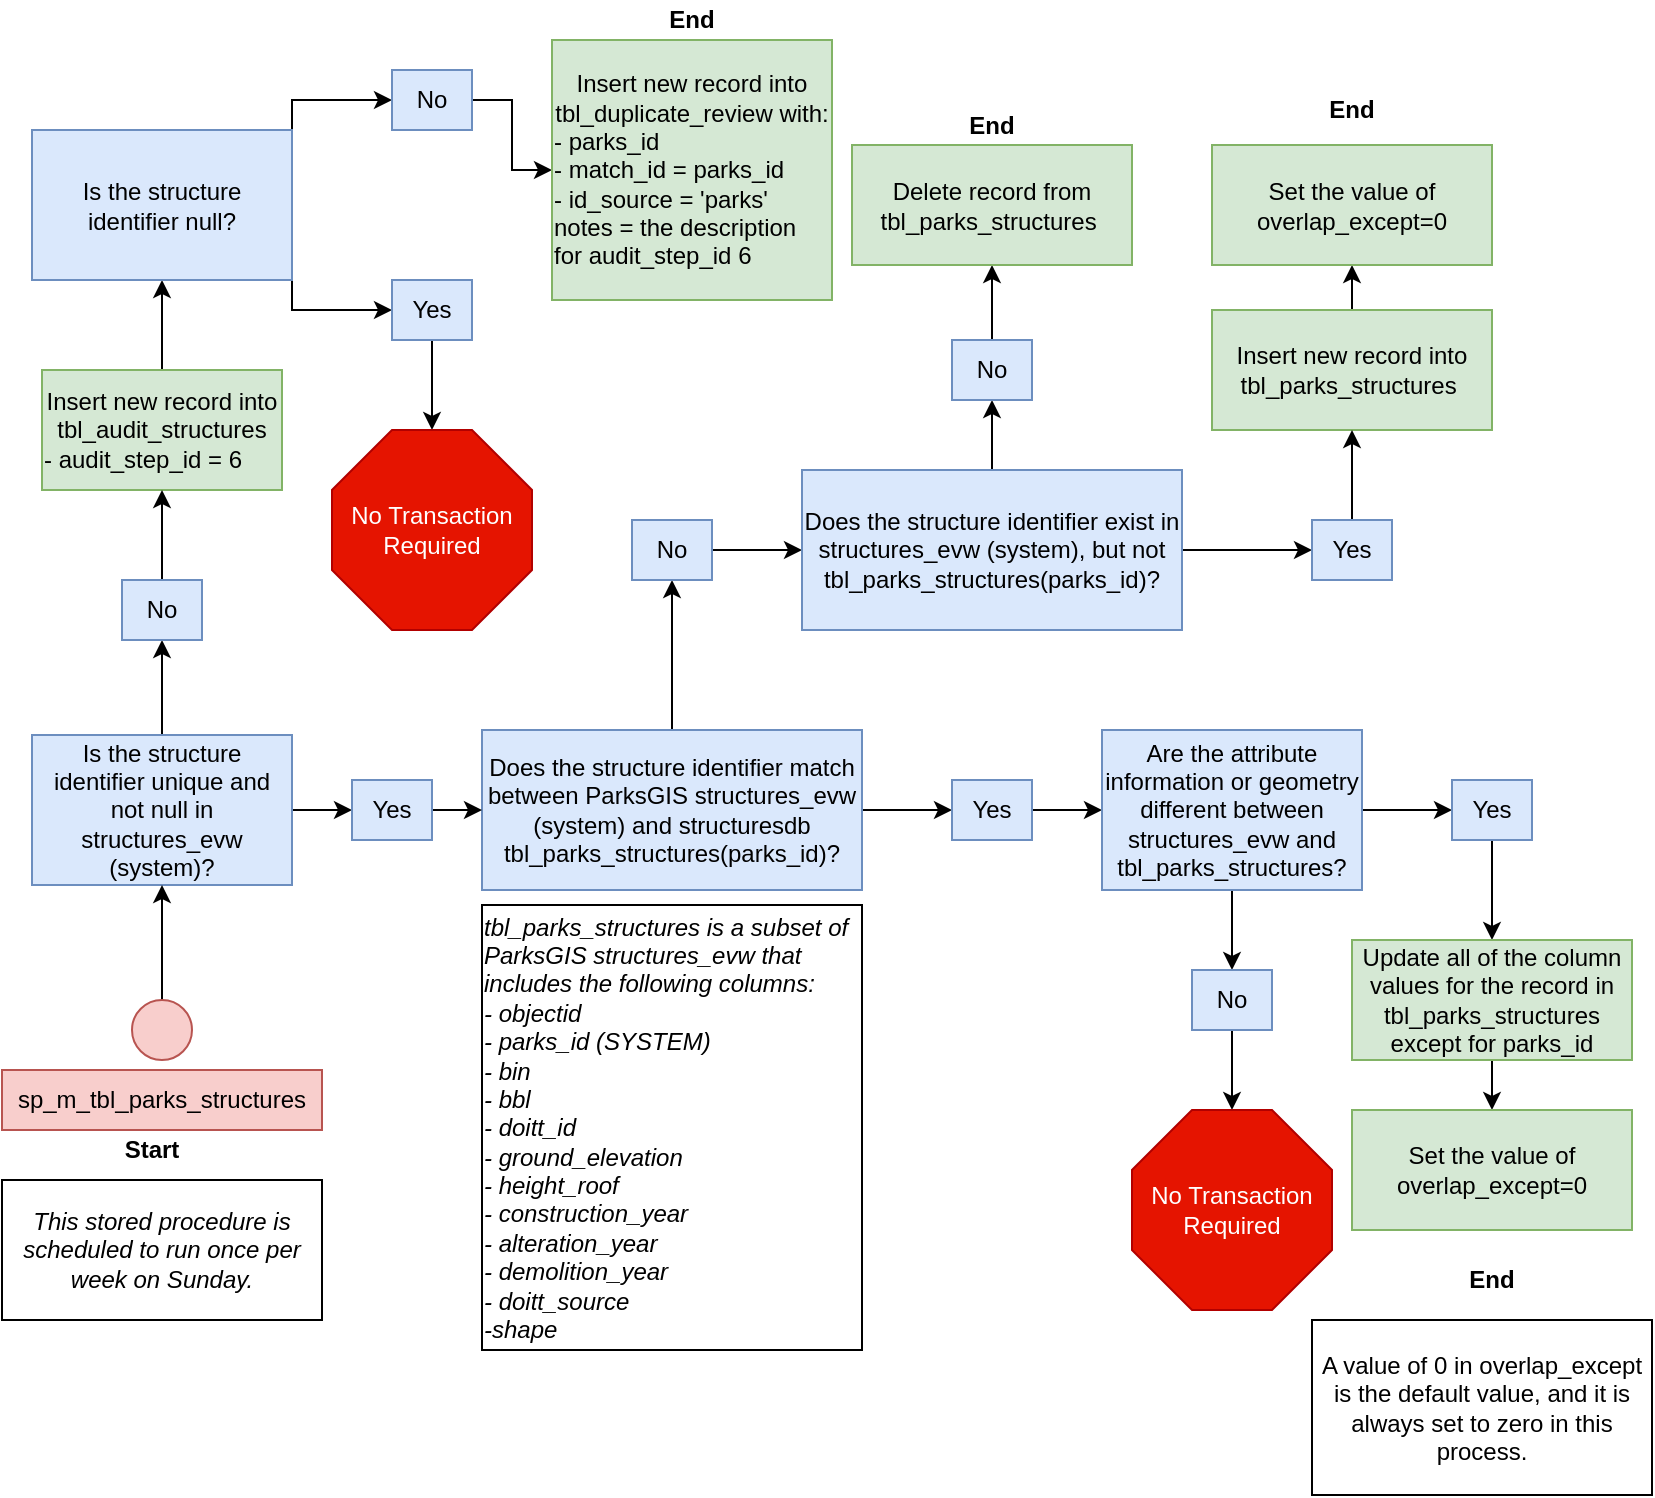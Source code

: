 <mxfile version="13.6.2" type="github">
  <diagram id="_IFJutEF3Iz8n2r1wNuO" name="Page-1">
    <mxGraphModel dx="1426" dy="900" grid="1" gridSize="10" guides="1" tooltips="1" connect="1" arrows="1" fold="1" page="1" pageScale="1" pageWidth="850" pageHeight="1100" math="0" shadow="0">
      <root>
        <mxCell id="0" />
        <mxCell id="1" parent="0" />
        <mxCell id="CAYcls5t_juTczSQUHOq-6" style="edgeStyle=orthogonalEdgeStyle;rounded=0;orthogonalLoop=1;jettySize=auto;html=1;exitX=1;exitY=0.5;exitDx=0;exitDy=0;entryX=0;entryY=0.5;entryDx=0;entryDy=0;" parent="1" source="CAYcls5t_juTczSQUHOq-1" target="CAYcls5t_juTczSQUHOq-2" edge="1">
          <mxGeometry relative="1" as="geometry" />
        </mxCell>
        <mxCell id="RLk4m4bCmAAvBb6-imuW-4" style="edgeStyle=orthogonalEdgeStyle;rounded=0;orthogonalLoop=1;jettySize=auto;html=1;exitX=0.5;exitY=0;exitDx=0;exitDy=0;entryX=0.5;entryY=1;entryDx=0;entryDy=0;" parent="1" source="CAYcls5t_juTczSQUHOq-1" target="CAYcls5t_juTczSQUHOq-3" edge="1">
          <mxGeometry relative="1" as="geometry" />
        </mxCell>
        <mxCell id="CAYcls5t_juTczSQUHOq-1" value="Does the structure identifier match between ParksGIS structures_evw (system) and structuresdb tbl_parks_structures(parks_id)?" style="rounded=0;whiteSpace=wrap;html=1;fillColor=#dae8fc;strokeColor=#6c8ebf;" parent="1" vertex="1">
          <mxGeometry x="250" y="375" width="190" height="80" as="geometry" />
        </mxCell>
        <mxCell id="CAYcls5t_juTczSQUHOq-7" style="edgeStyle=orthogonalEdgeStyle;rounded=0;orthogonalLoop=1;jettySize=auto;html=1;exitX=1;exitY=0.5;exitDx=0;exitDy=0;" parent="1" source="CAYcls5t_juTczSQUHOq-2" target="CAYcls5t_juTczSQUHOq-4" edge="1">
          <mxGeometry relative="1" as="geometry" />
        </mxCell>
        <mxCell id="CAYcls5t_juTczSQUHOq-2" value="Yes" style="rounded=0;whiteSpace=wrap;html=1;fillColor=#dae8fc;strokeColor=#6c8ebf;" parent="1" vertex="1">
          <mxGeometry x="485" y="400" width="40" height="30" as="geometry" />
        </mxCell>
        <mxCell id="RLk4m4bCmAAvBb6-imuW-5" style="edgeStyle=orthogonalEdgeStyle;rounded=0;orthogonalLoop=1;jettySize=auto;html=1;exitX=1;exitY=0.5;exitDx=0;exitDy=0;entryX=0;entryY=0.5;entryDx=0;entryDy=0;" parent="1" source="CAYcls5t_juTczSQUHOq-3" target="3YFnWvvlwwLfX2JDb95H-12" edge="1">
          <mxGeometry relative="1" as="geometry" />
        </mxCell>
        <mxCell id="CAYcls5t_juTczSQUHOq-3" value="No" style="rounded=0;whiteSpace=wrap;html=1;fillColor=#dae8fc;strokeColor=#6c8ebf;" parent="1" vertex="1">
          <mxGeometry x="325" y="270" width="40" height="30" as="geometry" />
        </mxCell>
        <mxCell id="CAYcls5t_juTczSQUHOq-8" style="edgeStyle=orthogonalEdgeStyle;rounded=0;orthogonalLoop=1;jettySize=auto;html=1;exitX=1;exitY=0.5;exitDx=0;exitDy=0;entryX=0;entryY=0.5;entryDx=0;entryDy=0;" parent="1" source="CAYcls5t_juTczSQUHOq-4" target="CAYcls5t_juTczSQUHOq-5" edge="1">
          <mxGeometry relative="1" as="geometry" />
        </mxCell>
        <mxCell id="CAYcls5t_juTczSQUHOq-10" style="edgeStyle=orthogonalEdgeStyle;rounded=0;orthogonalLoop=1;jettySize=auto;html=1;exitX=0.5;exitY=1;exitDx=0;exitDy=0;entryX=0.5;entryY=0;entryDx=0;entryDy=0;" parent="1" source="CAYcls5t_juTczSQUHOq-4" target="CAYcls5t_juTczSQUHOq-9" edge="1">
          <mxGeometry relative="1" as="geometry" />
        </mxCell>
        <mxCell id="CAYcls5t_juTczSQUHOq-4" value="Are the attribute information or geometry different between structures_evw and tbl_parks_structures?" style="rounded=0;whiteSpace=wrap;html=1;fillColor=#dae8fc;strokeColor=#6c8ebf;" parent="1" vertex="1">
          <mxGeometry x="560" y="375" width="130" height="80" as="geometry" />
        </mxCell>
        <mxCell id="RLk4m4bCmAAvBb6-imuW-32" style="edgeStyle=orthogonalEdgeStyle;rounded=0;orthogonalLoop=1;jettySize=auto;html=1;exitX=0.5;exitY=1;exitDx=0;exitDy=0;entryX=0.5;entryY=0;entryDx=0;entryDy=0;" parent="1" source="CAYcls5t_juTczSQUHOq-5" target="3YFnWvvlwwLfX2JDb95H-9" edge="1">
          <mxGeometry relative="1" as="geometry" />
        </mxCell>
        <mxCell id="CAYcls5t_juTczSQUHOq-5" value="Yes" style="rounded=0;whiteSpace=wrap;html=1;fillColor=#dae8fc;strokeColor=#6c8ebf;" parent="1" vertex="1">
          <mxGeometry x="735" y="400" width="40" height="30" as="geometry" />
        </mxCell>
        <mxCell id="CAYcls5t_juTczSQUHOq-13" style="edgeStyle=orthogonalEdgeStyle;rounded=0;orthogonalLoop=1;jettySize=auto;html=1;exitX=0.5;exitY=1;exitDx=0;exitDy=0;entryX=0.5;entryY=0;entryDx=0;entryDy=0;entryPerimeter=0;" parent="1" source="CAYcls5t_juTczSQUHOq-9" target="CAYcls5t_juTczSQUHOq-12" edge="1">
          <mxGeometry relative="1" as="geometry" />
        </mxCell>
        <mxCell id="CAYcls5t_juTczSQUHOq-9" value="No" style="rounded=0;whiteSpace=wrap;html=1;fillColor=#dae8fc;strokeColor=#6c8ebf;" parent="1" vertex="1">
          <mxGeometry x="605" y="495" width="40" height="30" as="geometry" />
        </mxCell>
        <mxCell id="CAYcls5t_juTczSQUHOq-12" value="No Transaction Required" style="whiteSpace=wrap;html=1;shape=mxgraph.basic.octagon2;align=center;verticalAlign=middle;dx=15;fillColor=#e51400;strokeColor=#B20000;fontColor=#ffffff;" parent="1" vertex="1">
          <mxGeometry x="575" y="565" width="100" height="100" as="geometry" />
        </mxCell>
        <mxCell id="3YFnWvvlwwLfX2JDb95H-1" value="&lt;div style=&quot;text-align: left&quot;&gt;&lt;i&gt;tbl_parks_structures is a subset of ParksGIS structures_evw that includes the following columns:&lt;/i&gt;&lt;/div&gt;&lt;div style=&quot;text-align: left&quot;&gt;&lt;i&gt;- objectid&lt;/i&gt;&lt;/div&gt;&lt;i&gt;&lt;div style=&quot;text-align: left&quot;&gt;&lt;i&gt;- parks_id (SYSTEM)&lt;/i&gt;&lt;/div&gt;&lt;div style=&quot;text-align: left&quot;&gt;&lt;i&gt;- bin&lt;/i&gt;&lt;/div&gt;&lt;div style=&quot;text-align: left&quot;&gt;&lt;i&gt;- bbl&lt;/i&gt;&lt;/div&gt;&lt;div style=&quot;text-align: left&quot;&gt;&lt;i&gt;- doitt_id&lt;/i&gt;&lt;/div&gt;&lt;div style=&quot;text-align: left&quot;&gt;&lt;i&gt;- ground_elevation&lt;/i&gt;&lt;/div&gt;&lt;div style=&quot;text-align: left&quot;&gt;&lt;i&gt;- height_roof&lt;/i&gt;&lt;/div&gt;&lt;div style=&quot;text-align: left&quot;&gt;&lt;i&gt;- construction_year&lt;/i&gt;&lt;/div&gt;&lt;div style=&quot;text-align: left&quot;&gt;&lt;i&gt;- alteration_year&lt;/i&gt;&lt;/div&gt;&lt;div style=&quot;text-align: left&quot;&gt;&lt;i&gt;- demolition_year&lt;/i&gt;&lt;/div&gt;&lt;div style=&quot;text-align: left&quot;&gt;&lt;i&gt;- doitt_source&lt;/i&gt;&lt;/div&gt;&lt;div style=&quot;text-align: left&quot;&gt;&lt;i&gt;-shape&lt;/i&gt;&lt;/div&gt;&lt;/i&gt;" style="rounded=0;whiteSpace=wrap;html=1;" parent="1" vertex="1">
          <mxGeometry x="250" y="462.5" width="190" height="222.5" as="geometry" />
        </mxCell>
        <mxCell id="NmpcUrzfhNVtC9lBIHYX-7" value="" style="edgeStyle=orthogonalEdgeStyle;rounded=0;orthogonalLoop=1;jettySize=auto;html=1;" edge="1" parent="1" source="3YFnWvvlwwLfX2JDb95H-9" target="NmpcUrzfhNVtC9lBIHYX-6">
          <mxGeometry relative="1" as="geometry" />
        </mxCell>
        <mxCell id="3YFnWvvlwwLfX2JDb95H-9" value="Update all of the column values for the record in tbl_parks_structures except for parks_id" style="rounded=0;whiteSpace=wrap;html=1;fillColor=#d5e8d4;strokeColor=#82b366;" parent="1" vertex="1">
          <mxGeometry x="685" y="480" width="140" height="60" as="geometry" />
        </mxCell>
        <mxCell id="RLk4m4bCmAAvBb6-imuW-6" style="edgeStyle=orthogonalEdgeStyle;rounded=0;orthogonalLoop=1;jettySize=auto;html=1;exitX=0.5;exitY=0;exitDx=0;exitDy=0;entryX=0.5;entryY=1;entryDx=0;entryDy=0;" parent="1" source="3YFnWvvlwwLfX2JDb95H-12" target="3YFnWvvlwwLfX2JDb95H-25" edge="1">
          <mxGeometry relative="1" as="geometry" />
        </mxCell>
        <mxCell id="RLk4m4bCmAAvBb6-imuW-17" style="edgeStyle=orthogonalEdgeStyle;rounded=0;orthogonalLoop=1;jettySize=auto;html=1;exitX=1;exitY=0.5;exitDx=0;exitDy=0;entryX=0;entryY=0.5;entryDx=0;entryDy=0;" parent="1" source="3YFnWvvlwwLfX2JDb95H-12" target="RLk4m4bCmAAvBb6-imuW-13" edge="1">
          <mxGeometry relative="1" as="geometry" />
        </mxCell>
        <mxCell id="3YFnWvvlwwLfX2JDb95H-12" value="Does the structure identifier exist in structures_evw (system), but not tbl_parks_structures(parks_id)?" style="rounded=0;whiteSpace=wrap;html=1;fillColor=#dae8fc;strokeColor=#6c8ebf;" parent="1" vertex="1">
          <mxGeometry x="410" y="245" width="190" height="80" as="geometry" />
        </mxCell>
        <mxCell id="RLk4m4bCmAAvBb6-imuW-7" style="edgeStyle=orthogonalEdgeStyle;rounded=0;orthogonalLoop=1;jettySize=auto;html=1;exitX=0.5;exitY=0;exitDx=0;exitDy=0;entryX=0.5;entryY=1;entryDx=0;entryDy=0;" parent="1" source="3YFnWvvlwwLfX2JDb95H-25" target="3YFnWvvlwwLfX2JDb95H-30" edge="1">
          <mxGeometry relative="1" as="geometry" />
        </mxCell>
        <mxCell id="3YFnWvvlwwLfX2JDb95H-25" value="No" style="rounded=0;whiteSpace=wrap;html=1;fillColor=#dae8fc;strokeColor=#6c8ebf;" parent="1" vertex="1">
          <mxGeometry x="485" y="180" width="40" height="30" as="geometry" />
        </mxCell>
        <mxCell id="3YFnWvvlwwLfX2JDb95H-30" value="Delete record from tbl_parks_structures&amp;nbsp;" style="rounded=0;whiteSpace=wrap;html=1;fillColor=#d5e8d4;strokeColor=#82b366;" parent="1" vertex="1">
          <mxGeometry x="435" y="82.5" width="140" height="60" as="geometry" />
        </mxCell>
        <mxCell id="NmpcUrzfhNVtC9lBIHYX-5" value="" style="edgeStyle=orthogonalEdgeStyle;rounded=0;orthogonalLoop=1;jettySize=auto;html=1;" edge="1" parent="1" source="RLk4m4bCmAAvBb6-imuW-8" target="NmpcUrzfhNVtC9lBIHYX-2">
          <mxGeometry relative="1" as="geometry" />
        </mxCell>
        <mxCell id="RLk4m4bCmAAvBb6-imuW-8" value="Insert new record into tbl_parks_structures&amp;nbsp;" style="rounded=0;whiteSpace=wrap;html=1;fillColor=#d5e8d4;strokeColor=#82b366;" parent="1" vertex="1">
          <mxGeometry x="615" y="165" width="140" height="60" as="geometry" />
        </mxCell>
        <mxCell id="RLk4m4bCmAAvBb6-imuW-31" style="edgeStyle=orthogonalEdgeStyle;rounded=0;orthogonalLoop=1;jettySize=auto;html=1;exitX=0.5;exitY=0;exitDx=0;exitDy=0;" parent="1" source="RLk4m4bCmAAvBb6-imuW-13" target="RLk4m4bCmAAvBb6-imuW-8" edge="1">
          <mxGeometry relative="1" as="geometry" />
        </mxCell>
        <mxCell id="RLk4m4bCmAAvBb6-imuW-13" value="Yes" style="rounded=0;whiteSpace=wrap;html=1;fillColor=#dae8fc;strokeColor=#6c8ebf;" parent="1" vertex="1">
          <mxGeometry x="665" y="270" width="40" height="30" as="geometry" />
        </mxCell>
        <mxCell id="RLk4m4bCmAAvBb6-imuW-34" style="edgeStyle=orthogonalEdgeStyle;rounded=0;orthogonalLoop=1;jettySize=auto;html=1;exitX=1;exitY=0.5;exitDx=0;exitDy=0;entryX=0;entryY=0.5;entryDx=0;entryDy=0;" parent="1" source="RLk4m4bCmAAvBb6-imuW-24" target="RLk4m4bCmAAvBb6-imuW-33" edge="1">
          <mxGeometry relative="1" as="geometry" />
        </mxCell>
        <mxCell id="RLk4m4bCmAAvBb6-imuW-37" style="edgeStyle=orthogonalEdgeStyle;rounded=0;orthogonalLoop=1;jettySize=auto;html=1;exitX=0.5;exitY=0;exitDx=0;exitDy=0;entryX=0.5;entryY=1;entryDx=0;entryDy=0;" parent="1" source="RLk4m4bCmAAvBb6-imuW-24" target="RLk4m4bCmAAvBb6-imuW-36" edge="1">
          <mxGeometry relative="1" as="geometry" />
        </mxCell>
        <mxCell id="RLk4m4bCmAAvBb6-imuW-24" value="Is the structure identifier unique and not null in structures_evw (system)?" style="rounded=0;whiteSpace=wrap;html=1;fillColor=#dae8fc;strokeColor=#6c8ebf;" parent="1" vertex="1">
          <mxGeometry x="25" y="377.5" width="130" height="75" as="geometry" />
        </mxCell>
        <mxCell id="RLk4m4bCmAAvBb6-imuW-40" style="edgeStyle=orthogonalEdgeStyle;rounded=0;orthogonalLoop=1;jettySize=auto;html=1;exitX=0.5;exitY=0;exitDx=0;exitDy=0;entryX=0.5;entryY=1;entryDx=0;entryDy=0;" parent="1" source="RLk4m4bCmAAvBb6-imuW-27" target="RLk4m4bCmAAvBb6-imuW-39" edge="1">
          <mxGeometry relative="1" as="geometry" />
        </mxCell>
        <mxCell id="RLk4m4bCmAAvBb6-imuW-27" value="Insert new record into tbl_audit_structures&lt;br&gt;&lt;div style=&quot;text-align: left&quot;&gt;&lt;span&gt;- audit_step_id = 6&lt;/span&gt;&lt;/div&gt;" style="rounded=0;whiteSpace=wrap;html=1;fillColor=#d5e8d4;strokeColor=#82b366;" parent="1" vertex="1">
          <mxGeometry x="30" y="195" width="120" height="60" as="geometry" />
        </mxCell>
        <mxCell id="RLk4m4bCmAAvBb6-imuW-35" style="edgeStyle=orthogonalEdgeStyle;rounded=0;orthogonalLoop=1;jettySize=auto;html=1;exitX=1;exitY=0.5;exitDx=0;exitDy=0;entryX=0;entryY=0.5;entryDx=0;entryDy=0;" parent="1" source="RLk4m4bCmAAvBb6-imuW-33" target="CAYcls5t_juTczSQUHOq-1" edge="1">
          <mxGeometry relative="1" as="geometry" />
        </mxCell>
        <mxCell id="RLk4m4bCmAAvBb6-imuW-33" value="Yes" style="rounded=0;whiteSpace=wrap;html=1;fillColor=#dae8fc;strokeColor=#6c8ebf;" parent="1" vertex="1">
          <mxGeometry x="185" y="400" width="40" height="30" as="geometry" />
        </mxCell>
        <mxCell id="RLk4m4bCmAAvBb6-imuW-38" style="edgeStyle=orthogonalEdgeStyle;rounded=0;orthogonalLoop=1;jettySize=auto;html=1;exitX=0.5;exitY=0;exitDx=0;exitDy=0;entryX=0.5;entryY=1;entryDx=0;entryDy=0;" parent="1" source="RLk4m4bCmAAvBb6-imuW-36" target="RLk4m4bCmAAvBb6-imuW-27" edge="1">
          <mxGeometry relative="1" as="geometry" />
        </mxCell>
        <mxCell id="RLk4m4bCmAAvBb6-imuW-36" value="No" style="rounded=0;whiteSpace=wrap;html=1;fillColor=#dae8fc;strokeColor=#6c8ebf;" parent="1" vertex="1">
          <mxGeometry x="70" y="300" width="40" height="30" as="geometry" />
        </mxCell>
        <mxCell id="RLk4m4bCmAAvBb6-imuW-45" style="edgeStyle=orthogonalEdgeStyle;rounded=0;orthogonalLoop=1;jettySize=auto;html=1;exitX=1;exitY=1;exitDx=0;exitDy=0;entryX=0;entryY=0.5;entryDx=0;entryDy=0;" parent="1" source="RLk4m4bCmAAvBb6-imuW-39" target="RLk4m4bCmAAvBb6-imuW-44" edge="1">
          <mxGeometry relative="1" as="geometry">
            <Array as="points">
              <mxPoint x="155" y="165" />
            </Array>
          </mxGeometry>
        </mxCell>
        <mxCell id="RLk4m4bCmAAvBb6-imuW-46" style="edgeStyle=orthogonalEdgeStyle;rounded=0;orthogonalLoop=1;jettySize=auto;html=1;exitX=1;exitY=0;exitDx=0;exitDy=0;entryX=0;entryY=0.5;entryDx=0;entryDy=0;" parent="1" source="RLk4m4bCmAAvBb6-imuW-39" target="RLk4m4bCmAAvBb6-imuW-41" edge="1">
          <mxGeometry relative="1" as="geometry">
            <Array as="points">
              <mxPoint x="155" y="60" />
            </Array>
          </mxGeometry>
        </mxCell>
        <mxCell id="RLk4m4bCmAAvBb6-imuW-39" value="Is the structure identifier null?" style="rounded=0;whiteSpace=wrap;html=1;fillColor=#dae8fc;strokeColor=#6c8ebf;" parent="1" vertex="1">
          <mxGeometry x="25" y="75" width="130" height="75" as="geometry" />
        </mxCell>
        <mxCell id="RLk4m4bCmAAvBb6-imuW-55" style="edgeStyle=orthogonalEdgeStyle;rounded=0;orthogonalLoop=1;jettySize=auto;html=1;exitX=1;exitY=0.5;exitDx=0;exitDy=0;entryX=0;entryY=0.5;entryDx=0;entryDy=0;" parent="1" source="RLk4m4bCmAAvBb6-imuW-41" target="RLk4m4bCmAAvBb6-imuW-54" edge="1">
          <mxGeometry relative="1" as="geometry" />
        </mxCell>
        <mxCell id="RLk4m4bCmAAvBb6-imuW-41" value="No" style="rounded=0;whiteSpace=wrap;html=1;fillColor=#dae8fc;strokeColor=#6c8ebf;" parent="1" vertex="1">
          <mxGeometry x="205" y="45" width="40" height="30" as="geometry" />
        </mxCell>
        <mxCell id="RLk4m4bCmAAvBb6-imuW-53" style="edgeStyle=orthogonalEdgeStyle;rounded=0;orthogonalLoop=1;jettySize=auto;html=1;exitX=0.5;exitY=1;exitDx=0;exitDy=0;entryX=0.5;entryY=0;entryDx=0;entryDy=0;entryPerimeter=0;" parent="1" source="RLk4m4bCmAAvBb6-imuW-44" target="RLk4m4bCmAAvBb6-imuW-47" edge="1">
          <mxGeometry relative="1" as="geometry" />
        </mxCell>
        <mxCell id="RLk4m4bCmAAvBb6-imuW-44" value="Yes" style="rounded=0;whiteSpace=wrap;html=1;fillColor=#dae8fc;strokeColor=#6c8ebf;" parent="1" vertex="1">
          <mxGeometry x="205" y="150" width="40" height="30" as="geometry" />
        </mxCell>
        <mxCell id="RLk4m4bCmAAvBb6-imuW-47" value="No Transaction Required" style="whiteSpace=wrap;html=1;shape=mxgraph.basic.octagon2;align=center;verticalAlign=middle;dx=15;fillColor=#e51400;strokeColor=#B20000;fontColor=#ffffff;" parent="1" vertex="1">
          <mxGeometry x="175" y="225" width="100" height="100" as="geometry" />
        </mxCell>
        <mxCell id="RLk4m4bCmAAvBb6-imuW-54" value="Insert new record into tbl_duplicate_review with:&lt;br&gt;&lt;div style=&quot;text-align: left&quot;&gt;&lt;span&gt;- parks_id&lt;/span&gt;&lt;/div&gt;&lt;div style=&quot;text-align: left&quot;&gt;&lt;span&gt;- match_id = parks_id&lt;/span&gt;&lt;/div&gt;&lt;div style=&quot;text-align: left&quot;&gt;&lt;span&gt;- id_source = &#39;parks&#39;&lt;/span&gt;&lt;/div&gt;&lt;div style=&quot;text-align: left&quot;&gt;&lt;span&gt;notes = the description for audit_step_id 6&lt;/span&gt;&lt;/div&gt;" style="rounded=0;whiteSpace=wrap;html=1;fillColor=#d5e8d4;strokeColor=#82b366;" parent="1" vertex="1">
          <mxGeometry x="285" y="30" width="140" height="130" as="geometry" />
        </mxCell>
        <mxCell id="RLk4m4bCmAAvBb6-imuW-58" style="edgeStyle=orthogonalEdgeStyle;rounded=0;orthogonalLoop=1;jettySize=auto;html=1;exitX=0.5;exitY=0;exitDx=0;exitDy=0;entryX=0.5;entryY=1;entryDx=0;entryDy=0;" parent="1" source="RLk4m4bCmAAvBb6-imuW-56" target="RLk4m4bCmAAvBb6-imuW-24" edge="1">
          <mxGeometry relative="1" as="geometry" />
        </mxCell>
        <mxCell id="RLk4m4bCmAAvBb6-imuW-56" value="" style="ellipse;whiteSpace=wrap;html=1;aspect=fixed;fillColor=#f8cecc;strokeColor=#b85450;" parent="1" vertex="1">
          <mxGeometry x="75" y="510" width="30" height="30" as="geometry" />
        </mxCell>
        <mxCell id="RLk4m4bCmAAvBb6-imuW-57" value="sp_m_tbl_parks_structures" style="rounded=0;whiteSpace=wrap;html=1;fillColor=#f8cecc;strokeColor=#b85450;" parent="1" vertex="1">
          <mxGeometry x="10" y="545" width="160" height="30" as="geometry" />
        </mxCell>
        <mxCell id="RLk4m4bCmAAvBb6-imuW-59" value="&lt;b&gt;Start&lt;/b&gt;" style="text;html=1;strokeColor=none;fillColor=none;align=center;verticalAlign=middle;whiteSpace=wrap;rounded=0;" parent="1" vertex="1">
          <mxGeometry x="65" y="575" width="40" height="20" as="geometry" />
        </mxCell>
        <mxCell id="RLk4m4bCmAAvBb6-imuW-60" value="&lt;b&gt;End&lt;/b&gt;" style="text;html=1;strokeColor=none;fillColor=none;align=center;verticalAlign=middle;whiteSpace=wrap;rounded=0;" parent="1" vertex="1">
          <mxGeometry x="735" y="640" width="40" height="20" as="geometry" />
        </mxCell>
        <mxCell id="RLk4m4bCmAAvBb6-imuW-61" value="&lt;b&gt;End&lt;/b&gt;" style="text;html=1;strokeColor=none;fillColor=none;align=center;verticalAlign=middle;whiteSpace=wrap;rounded=0;" parent="1" vertex="1">
          <mxGeometry x="665" y="55" width="40" height="20" as="geometry" />
        </mxCell>
        <mxCell id="RLk4m4bCmAAvBb6-imuW-62" value="&lt;b&gt;End&lt;/b&gt;" style="text;html=1;strokeColor=none;fillColor=none;align=center;verticalAlign=middle;whiteSpace=wrap;rounded=0;" parent="1" vertex="1">
          <mxGeometry x="485" y="62.5" width="40" height="20" as="geometry" />
        </mxCell>
        <mxCell id="RLk4m4bCmAAvBb6-imuW-63" value="&lt;b&gt;End&lt;/b&gt;" style="text;html=1;strokeColor=none;fillColor=none;align=center;verticalAlign=middle;whiteSpace=wrap;rounded=0;" parent="1" vertex="1">
          <mxGeometry x="335" y="10" width="40" height="20" as="geometry" />
        </mxCell>
        <mxCell id="RLk4m4bCmAAvBb6-imuW-64" value="&lt;div&gt;&lt;i&gt;This stored procedure is scheduled to run once per week on Sunday.&lt;/i&gt;&lt;/div&gt;" style="rounded=0;whiteSpace=wrap;html=1;align=center;" parent="1" vertex="1">
          <mxGeometry x="10" y="600" width="160" height="70" as="geometry" />
        </mxCell>
        <mxCell id="NmpcUrzfhNVtC9lBIHYX-1" value="A value of 0 in overlap_except is the default value, and it is always set to zero in this process." style="rounded=0;whiteSpace=wrap;html=1;" vertex="1" parent="1">
          <mxGeometry x="665" y="670" width="170" height="87.5" as="geometry" />
        </mxCell>
        <mxCell id="NmpcUrzfhNVtC9lBIHYX-2" value="Set the value of overlap_except=0 " style="rounded=0;whiteSpace=wrap;html=1;fillColor=#d5e8d4;strokeColor=#82b366;" vertex="1" parent="1">
          <mxGeometry x="615" y="82.5" width="140" height="60" as="geometry" />
        </mxCell>
        <mxCell id="NmpcUrzfhNVtC9lBIHYX-6" value="Set the value of overlap_except=0 " style="rounded=0;whiteSpace=wrap;html=1;fillColor=#d5e8d4;strokeColor=#82b366;" vertex="1" parent="1">
          <mxGeometry x="685" y="565" width="140" height="60" as="geometry" />
        </mxCell>
      </root>
    </mxGraphModel>
  </diagram>
</mxfile>
